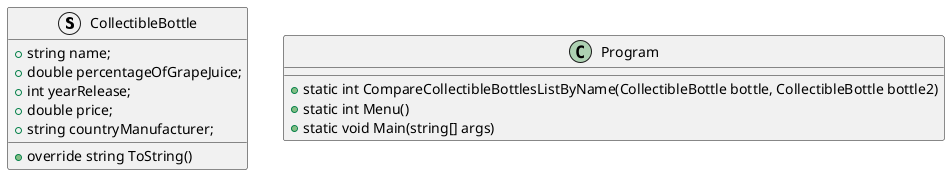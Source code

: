 ﻿@startuml



struct CollectibleBottle{

+string name;
+double percentageOfGrapeJuice;
+int yearRelease;
+double price;
+string countryManufacturer;

+override string ToString()
}


class Program{

+static int CompareCollectibleBottlesListByName(CollectibleBottle bottle, CollectibleBottle bottle2)
+static int Menu()
+static void Main(string[] args)

}

@enduml